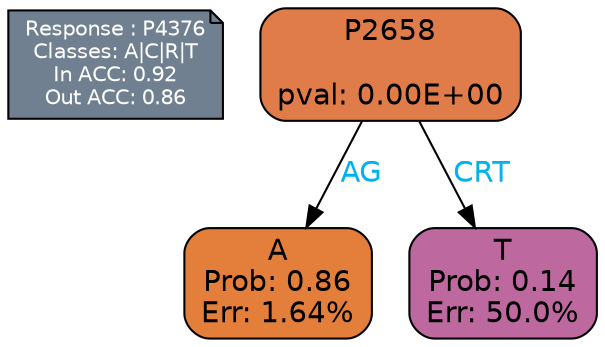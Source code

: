 digraph Tree {
node [shape=box, style="filled, rounded", color="black", fontname=helvetica] ;
graph [ranksep=equally, splines=polylines, bgcolor=transparent, dpi=600] ;
edge [fontname=helvetica] ;
LEGEND [label="Response : P4376
Classes: A|C|R|T
In ACC: 0.92
Out ACC: 0.86
",shape=note,align=left,style=filled,fillcolor="slategray",fontcolor="white",fontsize=10];1 [label="P2658

pval: 0.00E+00", fillcolor="#df7c49"] ;
2 [label="A
Prob: 0.86
Err: 1.64%", fillcolor="#e47f3b"] ;
3 [label="T
Prob: 0.14
Err: 50.0%", fillcolor="#bd69a0"] ;
1 -> 2 [label="AG",fontcolor=deepskyblue2] ;
1 -> 3 [label="CRT",fontcolor=deepskyblue2] ;
{rank = same; 2;3;}{rank = same; LEGEND;1;}}